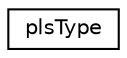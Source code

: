 digraph "Graphical Class Hierarchy"
{
 // LATEX_PDF_SIZE
  edge [fontname="Helvetica",fontsize="10",labelfontname="Helvetica",labelfontsize="10"];
  node [fontname="Helvetica",fontsize="10",shape=record];
  rankdir="LR";
  Node0 [label="plsType",height=0.2,width=0.4,color="black", fillcolor="white", style="filled",URL="$classpls_type.html",tooltip=" "];
}

